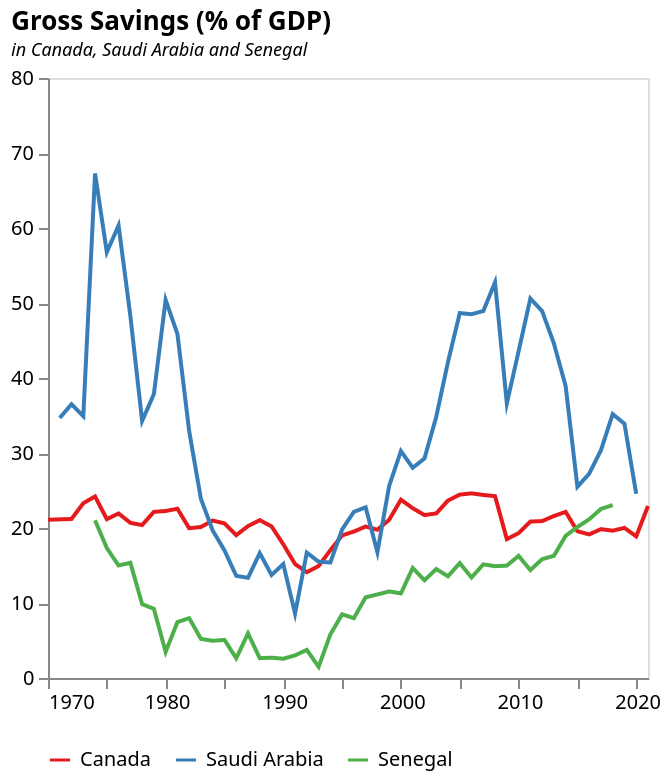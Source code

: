 {
  "$schema": "https://vega.github.io/schema/vega-lite/v5.json",
  "description": "Bar chart with embedded data",
  "title": {
    "text": "Gross Savings (% of GDP)",
    "subtitle": "in Canada, Saudi Arabia and Senegal",
    "subtitleFontStyle": "italic",
    "subtitleFontSize": 9,
    "anchor": "start",
    "color": "black"
  },
  "data": {
    "values": [
      {
        "Country Name": "Canada",
        "Indicator Name": "Gross savings (% of GDP)",
        "Year": "1970",
        "Gross savings (% of GDP)": 21.10273085
      },
      {
        "Country Name": "Canada",
        "Indicator Name": "Gross savings (% of GDP)",
        "Year": "1971",
        "Gross savings (% of GDP)": 21.15135782
      },
      {
        "Country Name": "Canada",
        "Indicator Name": "Gross savings (% of GDP)",
        "Year": "1972",
        "Gross savings (% of GDP)": 21.20652594
      },
      {
        "Country Name": "Canada",
        "Indicator Name": "Gross savings (% of GDP)",
        "Year": "1973",
        "Gross savings (% of GDP)": 23.30275259
      },
      {
        "Country Name": "Canada",
        "Indicator Name": "Gross savings (% of GDP)",
        "Year": "1974",
        "Gross savings (% of GDP)": 24.20514589
      },
      {
        "Country Name": "Canada",
        "Indicator Name": "Gross savings (% of GDP)",
        "Year": "1975",
        "Gross savings (% of GDP)": 21.18136154
      },
      {
        "Country Name": "Canada",
        "Indicator Name": "Gross savings (% of GDP)",
        "Year": "1976",
        "Gross savings (% of GDP)": 21.93687931
      },
      {
        "Country Name": "Canada",
        "Indicator Name": "Gross savings (% of GDP)",
        "Year": "1977",
        "Gross savings (% of GDP)": 20.687403
      },
      {
        "Country Name": "Canada",
        "Indicator Name": "Gross savings (% of GDP)",
        "Year": "1978",
        "Gross savings (% of GDP)": 20.39247923
      },
      {
        "Country Name": "Canada",
        "Indicator Name": "Gross savings (% of GDP)",
        "Year": "1979",
        "Gross savings (% of GDP)": 22.15099231
      },
      {
        "Country Name": "Canada",
        "Indicator Name": "Gross savings (% of GDP)",
        "Year": "1980",
        "Gross savings (% of GDP)": 22.26766568
      },
      {
        "Country Name": "Canada",
        "Indicator Name": "Gross savings (% of GDP)",
        "Year": "1981",
        "Gross savings (% of GDP)": 22.56787418
      },
      {
        "Country Name": "Canada",
        "Indicator Name": "Gross savings (% of GDP)",
        "Year": "1982",
        "Gross savings (% of GDP)": 19.97246332
      },
      {
        "Country Name": "Canada",
        "Indicator Name": "Gross savings (% of GDP)",
        "Year": "1983",
        "Gross savings (% of GDP)": 20.1300743
      },
      {
        "Country Name": "Canada",
        "Indicator Name": "Gross savings (% of GDP)",
        "Year": "1984",
        "Gross savings (% of GDP)": 20.99126374
      },
      {
        "Country Name": "Canada",
        "Indicator Name": "Gross savings (% of GDP)",
        "Year": "1985",
        "Gross savings (% of GDP)": 20.61466726
      },
      {
        "Country Name": "Canada",
        "Indicator Name": "Gross savings (% of GDP)",
        "Year": "1986",
        "Gross savings (% of GDP)": 19.04586143
      },
      {
        "Country Name": "Canada",
        "Indicator Name": "Gross savings (% of GDP)",
        "Year": "1987",
        "Gross savings (% of GDP)": 20.25177182
      },
      {
        "Country Name": "Canada",
        "Indicator Name": "Gross savings (% of GDP)",
        "Year": "1988",
        "Gross savings (% of GDP)": 21.0446828
      },
      {
        "Country Name": "Canada",
        "Indicator Name": "Gross savings (% of GDP)",
        "Year": "1989",
        "Gross savings (% of GDP)": 20.21532395
      },
      {
        "Country Name": "Canada",
        "Indicator Name": "Gross savings (% of GDP)",
        "Year": "1990",
        "Gross savings (% of GDP)": 17.82406242
      },
      {
        "Country Name": "Canada",
        "Indicator Name": "Gross savings (% of GDP)",
        "Year": "1991",
        "Gross savings (% of GDP)": 15.19677807
      },
      {
        "Country Name": "Canada",
        "Indicator Name": "Gross savings (% of GDP)",
        "Year": "1992",
        "Gross savings (% of GDP)": 14.10436831
      },
      {
        "Country Name": "Canada",
        "Indicator Name": "Gross savings (% of GDP)",
        "Year": "1993",
        "Gross savings (% of GDP)": 14.93238077
      },
      {
        "Country Name": "Canada",
        "Indicator Name": "Gross savings (% of GDP)",
        "Year": "1994",
        "Gross savings (% of GDP)": 17.0360145
      },
      {
        "Country Name": "Canada",
        "Indicator Name": "Gross savings (% of GDP)",
        "Year": "1995",
        "Gross savings (% of GDP)": 19.01012577
      },
      {
        "Country Name": "Canada",
        "Indicator Name": "Gross savings (% of GDP)",
        "Year": "1996",
        "Gross savings (% of GDP)": 19.52540072
      },
      {
        "Country Name": "Canada",
        "Indicator Name": "Gross savings (% of GDP)",
        "Year": "1997",
        "Gross savings (% of GDP)": 20.19673402
      },
      {
        "Country Name": "Canada",
        "Indicator Name": "Gross savings (% of GDP)",
        "Year": "1998",
        "Gross savings (% of GDP)": 19.77421428
      },
      {
        "Country Name": "Canada",
        "Indicator Name": "Gross savings (% of GDP)",
        "Year": "1999",
        "Gross savings (% of GDP)": 21.09588678
      },
      {
        "Country Name": "Canada",
        "Indicator Name": "Gross savings (% of GDP)",
        "Year": "2000",
        "Gross savings (% of GDP)": 23.77462807
      },
      {
        "Country Name": "Canada",
        "Indicator Name": "Gross savings (% of GDP)",
        "Year": "2001",
        "Gross savings (% of GDP)": 22.63548905
      },
      {
        "Country Name": "Canada",
        "Indicator Name": "Gross savings (% of GDP)",
        "Year": "2002",
        "Gross savings (% of GDP)": 21.7247372
      },
      {
        "Country Name": "Canada",
        "Indicator Name": "Gross savings (% of GDP)",
        "Year": "2003",
        "Gross savings (% of GDP)": 21.94377715
      },
      {
        "Country Name": "Canada",
        "Indicator Name": "Gross savings (% of GDP)",
        "Year": "2004",
        "Gross savings (% of GDP)": 23.66050407
      },
      {
        "Country Name": "Canada",
        "Indicator Name": "Gross savings (% of GDP)",
        "Year": "2005",
        "Gross savings (% of GDP)": 24.45175414
      },
      {
        "Country Name": "Canada",
        "Indicator Name": "Gross savings (% of GDP)",
        "Year": "2006",
        "Gross savings (% of GDP)": 24.61727708
      },
      {
        "Country Name": "Canada",
        "Indicator Name": "Gross savings (% of GDP)",
        "Year": "2007",
        "Gross savings (% of GDP)": 24.40431956
      },
      {
        "Country Name": "Canada",
        "Indicator Name": "Gross savings (% of GDP)",
        "Year": "2008",
        "Gross savings (% of GDP)": 24.24740931
      },
      {
        "Country Name": "Canada",
        "Indicator Name": "Gross savings (% of GDP)",
        "Year": "2009",
        "Gross savings (% of GDP)": 18.52001347
      },
      {
        "Country Name": "Canada",
        "Indicator Name": "Gross savings (% of GDP)",
        "Year": "2010",
        "Gross savings (% of GDP)": 19.3125301
      },
      {
        "Country Name": "Canada",
        "Indicator Name": "Gross savings (% of GDP)",
        "Year": "2011",
        "Gross savings (% of GDP)": 20.85710941
      },
      {
        "Country Name": "Canada",
        "Indicator Name": "Gross savings (% of GDP)",
        "Year": "2012",
        "Gross savings (% of GDP)": 20.91795123
      },
      {
        "Country Name": "Canada",
        "Indicator Name": "Gross savings (% of GDP)",
        "Year": "2013",
        "Gross savings (% of GDP)": 21.5972984
      },
      {
        "Country Name": "Canada",
        "Indicator Name": "Gross savings (% of GDP)",
        "Year": "2014",
        "Gross savings (% of GDP)": 22.14849389
      },
      {
        "Country Name": "Canada",
        "Indicator Name": "Gross savings (% of GDP)",
        "Year": "2015",
        "Gross savings (% of GDP)": 19.56936363
      },
      {
        "Country Name": "Canada",
        "Indicator Name": "Gross savings (% of GDP)",
        "Year": "2016",
        "Gross savings (% of GDP)": 19.14645457
      },
      {
        "Country Name": "Canada",
        "Indicator Name": "Gross savings (% of GDP)",
        "Year": "2017",
        "Gross savings (% of GDP)": 19.84528099
      },
      {
        "Country Name": "Canada",
        "Indicator Name": "Gross savings (% of GDP)",
        "Year": "2018",
        "Gross savings (% of GDP)": 19.64367359
      },
      {
        "Country Name": "Canada",
        "Indicator Name": "Gross savings (% of GDP)",
        "Year": "2019",
        "Gross savings (% of GDP)": 20.01542161
      },
      {
        "Country Name": "Canada",
        "Indicator Name": "Gross savings (% of GDP)",
        "Year": "2020",
        "Gross savings (% of GDP)": 18.88341052
      },
      {
        "Country Name": "Canada",
        "Indicator Name": "Gross savings (% of GDP)",
        "Year": "2021",
        "Gross savings (% of GDP)": 22.93142738
      },
      {
        "Country Name": "Saudi Arabia",
        "Indicator Name": "Gross savings (% of GDP)",
        "Year": "1971",
        "Gross savings (% of GDP)": 34.68385717
      },
      {
        "Country Name": "Saudi Arabia",
        "Indicator Name": "Gross savings (% of GDP)",
        "Year": "1972",
        "Gross savings (% of GDP)": 36.49825035
      },
      {
        "Country Name": "Saudi Arabia",
        "Indicator Name": "Gross savings (% of GDP)",
        "Year": "1973",
        "Gross savings (% of GDP)": 34.90497959
      },
      {
        "Country Name": "Saudi Arabia",
        "Indicator Name": "Gross savings (% of GDP)",
        "Year": "1974",
        "Gross savings (% of GDP)": 67.27726626
      },
      {
        "Country Name": "Saudi Arabia",
        "Indicator Name": "Gross savings (% of GDP)",
        "Year": "1975",
        "Gross savings (% of GDP)": 56.77732787
      },
      {
        "Country Name": "Saudi Arabia",
        "Indicator Name": "Gross savings (% of GDP)",
        "Year": "1976",
        "Gross savings (% of GDP)": 60.33235937
      },
      {
        "Country Name": "Saudi Arabia",
        "Indicator Name": "Gross savings (% of GDP)",
        "Year": "1977",
        "Gross savings (% of GDP)": 48.27789896
      },
      {
        "Country Name": "Saudi Arabia",
        "Indicator Name": "Gross savings (% of GDP)",
        "Year": "1978",
        "Gross savings (% of GDP)": 34.27582237
      },
      {
        "Country Name": "Saudi Arabia",
        "Indicator Name": "Gross savings (% of GDP)",
        "Year": "1979",
        "Gross savings (% of GDP)": 37.84670288
      },
      {
        "Country Name": "Saudi Arabia",
        "Indicator Name": "Gross savings (% of GDP)",
        "Year": "1980",
        "Gross savings (% of GDP)": 50.41309415
      },
      {
        "Country Name": "Saudi Arabia",
        "Indicator Name": "Gross savings (% of GDP)",
        "Year": "1981",
        "Gross savings (% of GDP)": 45.87320228
      },
      {
        "Country Name": "Saudi Arabia",
        "Indicator Name": "Gross savings (% of GDP)",
        "Year": "1982",
        "Gross savings (% of GDP)": 32.90690151
      },
      {
        "Country Name": "Saudi Arabia",
        "Indicator Name": "Gross savings (% of GDP)",
        "Year": "1983",
        "Gross savings (% of GDP)": 23.87115332
      },
      {
        "Country Name": "Saudi Arabia",
        "Indicator Name": "Gross savings (% of GDP)",
        "Year": "1984",
        "Gross savings (% of GDP)": 19.6712641
      },
      {
        "Country Name": "Saudi Arabia",
        "Indicator Name": "Gross savings (% of GDP)",
        "Year": "1985",
        "Gross savings (% of GDP)": 17.01319977
      },
      {
        "Country Name": "Saudi Arabia",
        "Indicator Name": "Gross savings (% of GDP)",
        "Year": "1986",
        "Gross savings (% of GDP)": 13.62286797
      },
      {
        "Country Name": "Saudi Arabia",
        "Indicator Name": "Gross savings (% of GDP)",
        "Year": "1987",
        "Gross savings (% of GDP)": 13.35777052
      },
      {
        "Country Name": "Saudi Arabia",
        "Indicator Name": "Gross savings (% of GDP)",
        "Year": "1988",
        "Gross savings (% of GDP)": 16.64880074
      },
      {
        "Country Name": "Saudi Arabia",
        "Indicator Name": "Gross savings (% of GDP)",
        "Year": "1989",
        "Gross savings (% of GDP)": 13.73645593
      },
      {
        "Country Name": "Saudi Arabia",
        "Indicator Name": "Gross savings (% of GDP)",
        "Year": "1990",
        "Gross savings (% of GDP)": 15.1923008
      },
      {
        "Country Name": "Saudi Arabia",
        "Indicator Name": "Gross savings (% of GDP)",
        "Year": "1991",
        "Gross savings (% of GDP)": 8.585122247
      },
      {
        "Country Name": "Saudi Arabia",
        "Indicator Name": "Gross savings (% of GDP)",
        "Year": "1992",
        "Gross savings (% of GDP)": 16.71914918
      },
      {
        "Country Name": "Saudi Arabia",
        "Indicator Name": "Gross savings (% of GDP)",
        "Year": "1993",
        "Gross savings (% of GDP)": 15.50817895
      },
      {
        "Country Name": "Saudi Arabia",
        "Indicator Name": "Gross savings (% of GDP)",
        "Year": "1994",
        "Gross savings (% of GDP)": 15.39678877
      },
      {
        "Country Name": "Saudi Arabia",
        "Indicator Name": "Gross savings (% of GDP)",
        "Year": "1995",
        "Gross savings (% of GDP)": 19.8025423
      },
      {
        "Country Name": "Saudi Arabia",
        "Indicator Name": "Gross savings (% of GDP)",
        "Year": "1996",
        "Gross savings (% of GDP)": 22.15460441
      },
      {
        "Country Name": "Saudi Arabia",
        "Indicator Name": "Gross savings (% of GDP)",
        "Year": "1997",
        "Gross savings (% of GDP)": 22.7627294
      },
      {
        "Country Name": "Saudi Arabia",
        "Indicator Name": "Gross savings (% of GDP)",
        "Year": "1998",
        "Gross savings (% of GDP)": 16.76813347
      },
      {
        "Country Name": "Saudi Arabia",
        "Indicator Name": "Gross savings (% of GDP)",
        "Year": "1999",
        "Gross savings (% of GDP)": 25.62125003
      },
      {
        "Country Name": "Saudi Arabia",
        "Indicator Name": "Gross savings (% of GDP)",
        "Year": "2000",
        "Gross savings (% of GDP)": 30.25821128
      },
      {
        "Country Name": "Saudi Arabia",
        "Indicator Name": "Gross savings (% of GDP)",
        "Year": "2001",
        "Gross savings (% of GDP)": 28.02757881
      },
      {
        "Country Name": "Saudi Arabia",
        "Indicator Name": "Gross savings (% of GDP)",
        "Year": "2002",
        "Gross savings (% of GDP)": 29.27031712
      },
      {
        "Country Name": "Saudi Arabia",
        "Indicator Name": "Gross savings (% of GDP)",
        "Year": "2003",
        "Gross savings (% of GDP)": 34.81638225
      },
      {
        "Country Name": "Saudi Arabia",
        "Indicator Name": "Gross savings (% of GDP)",
        "Year": "2004",
        "Gross savings (% of GDP)": 42.13973558
      },
      {
        "Country Name": "Saudi Arabia",
        "Indicator Name": "Gross savings (% of GDP)",
        "Year": "2005",
        "Gross savings (% of GDP)": 48.65310796
      },
      {
        "Country Name": "Saudi Arabia",
        "Indicator Name": "Gross savings (% of GDP)",
        "Year": "2006",
        "Gross savings (% of GDP)": 48.50552786
      },
      {
        "Country Name": "Saudi Arabia",
        "Indicator Name": "Gross savings (% of GDP)",
        "Year": "2007",
        "Gross savings (% of GDP)": 48.92772775
      },
      {
        "Country Name": "Saudi Arabia",
        "Indicator Name": "Gross savings (% of GDP)",
        "Year": "2008",
        "Gross savings (% of GDP)": 52.75226934
      },
      {
        "Country Name": "Saudi Arabia",
        "Indicator Name": "Gross savings (% of GDP)",
        "Year": "2009",
        "Gross savings (% of GDP)": 36.59862149
      },
      {
        "Country Name": "Saudi Arabia",
        "Indicator Name": "Gross savings (% of GDP)",
        "Year": "2010",
        "Gross savings (% of GDP)": 43.56365505
      },
      {
        "Country Name": "Saudi Arabia",
        "Indicator Name": "Gross savings (% of GDP)",
        "Year": "2011",
        "Gross savings (% of GDP)": 50.59068846
      },
      {
        "Country Name": "Saudi Arabia",
        "Indicator Name": "Gross savings (% of GDP)",
        "Year": "2012",
        "Gross savings (% of GDP)": 48.92873536
      },
      {
        "Country Name": "Saudi Arabia",
        "Indicator Name": "Gross savings (% of GDP)",
        "Year": "2013",
        "Gross savings (% of GDP)": 44.6088549
      },
      {
        "Country Name": "Saudi Arabia",
        "Indicator Name": "Gross savings (% of GDP)",
        "Year": "2014",
        "Gross savings (% of GDP)": 38.92448874
      },
      {
        "Country Name": "Saudi Arabia",
        "Indicator Name": "Gross savings (% of GDP)",
        "Year": "2015",
        "Gross savings (% of GDP)": 25.50283714
      },
      {
        "Country Name": "Saudi Arabia",
        "Indicator Name": "Gross savings (% of GDP)",
        "Year": "2016",
        "Gross savings (% of GDP)": 27.23567748
      },
      {
        "Country Name": "Saudi Arabia",
        "Indicator Name": "Gross savings (% of GDP)",
        "Year": "2017",
        "Gross savings (% of GDP)": 30.37145768
      },
      {
        "Country Name": "Saudi Arabia",
        "Indicator Name": "Gross savings (% of GDP)",
        "Year": "2018",
        "Gross savings (% of GDP)": 35.18997986
      },
      {
        "Country Name": "Saudi Arabia",
        "Indicator Name": "Gross savings (% of GDP)",
        "Year": "2019",
        "Gross savings (% of GDP)": 33.89475919
      },
      {
        "Country Name": "Saudi Arabia",
        "Indicator Name": "Gross savings (% of GDP)",
        "Year": "2020",
        "Gross savings (% of GDP)": 24.56037839
      },
      {
        "Country Name": "Senegal",
        "Indicator Name": "Gross savings (% of GDP)",
        "Year": "1974",
        "Gross savings (% of GDP)": 21.02824253
      },
      {
        "Country Name": "Senegal",
        "Indicator Name": "Gross savings (% of GDP)",
        "Year": "1975",
        "Gross savings (% of GDP)": 17.32097813
      },
      {
        "Country Name": "Senegal",
        "Indicator Name": "Gross savings (% of GDP)",
        "Year": "1976",
        "Gross savings (% of GDP)": 15.00643568
      },
      {
        "Country Name": "Senegal",
        "Indicator Name": "Gross savings (% of GDP)",
        "Year": "1977",
        "Gross savings (% of GDP)": 15.36490884
      },
      {
        "Country Name": "Senegal",
        "Indicator Name": "Gross savings (% of GDP)",
        "Year": "1978",
        "Gross savings (% of GDP)": 9.849616886
      },
      {
        "Country Name": "Senegal",
        "Indicator Name": "Gross savings (% of GDP)",
        "Year": "1979",
        "Gross savings (% of GDP)": 9.223271194
      },
      {
        "Country Name": "Senegal",
        "Indicator Name": "Gross savings (% of GDP)",
        "Year": "1980",
        "Gross savings (% of GDP)": 3.484703602
      },
      {
        "Country Name": "Senegal",
        "Indicator Name": "Gross savings (% of GDP)",
        "Year": "1981",
        "Gross savings (% of GDP)": 7.452038866
      },
      {
        "Country Name": "Senegal",
        "Indicator Name": "Gross savings (% of GDP)",
        "Year": "1982",
        "Gross savings (% of GDP)": 7.981479583
      },
      {
        "Country Name": "Senegal",
        "Indicator Name": "Gross savings (% of GDP)",
        "Year": "1983",
        "Gross savings (% of GDP)": 5.212881556
      },
      {
        "Country Name": "Senegal",
        "Indicator Name": "Gross savings (% of GDP)",
        "Year": "1984",
        "Gross savings (% of GDP)": 4.9588861
      },
      {
        "Country Name": "Senegal",
        "Indicator Name": "Gross savings (% of GDP)",
        "Year": "1985",
        "Gross savings (% of GDP)": 5.080017554
      },
      {
        "Country Name": "Senegal",
        "Indicator Name": "Gross savings (% of GDP)",
        "Year": "1986",
        "Gross savings (% of GDP)": 2.630968608
      },
      {
        "Country Name": "Senegal",
        "Indicator Name": "Gross savings (% of GDP)",
        "Year": "1987",
        "Gross savings (% of GDP)": 5.943214384
      },
      {
        "Country Name": "Senegal",
        "Indicator Name": "Gross savings (% of GDP)",
        "Year": "1988",
        "Gross savings (% of GDP)": 2.646399559
      },
      {
        "Country Name": "Senegal",
        "Indicator Name": "Gross savings (% of GDP)",
        "Year": "1989",
        "Gross savings (% of GDP)": 2.706923215
      },
      {
        "Country Name": "Senegal",
        "Indicator Name": "Gross savings (% of GDP)",
        "Year": "1990",
        "Gross savings (% of GDP)": 2.571674859
      },
      {
        "Country Name": "Senegal",
        "Indicator Name": "Gross savings (% of GDP)",
        "Year": "1991",
        "Gross savings (% of GDP)": 3.016926364
      },
      {
        "Country Name": "Senegal",
        "Indicator Name": "Gross savings (% of GDP)",
        "Year": "1992",
        "Gross savings (% of GDP)": 3.74821746
      },
      {
        "Country Name": "Senegal",
        "Indicator Name": "Gross savings (% of GDP)",
        "Year": "1993",
        "Gross savings (% of GDP)": 1.492260442
      },
      {
        "Country Name": "Senegal",
        "Indicator Name": "Gross savings (% of GDP)",
        "Year": "1994",
        "Gross savings (% of GDP)": 5.815936493
      },
      {
        "Country Name": "Senegal",
        "Indicator Name": "Gross savings (% of GDP)",
        "Year": "1995",
        "Gross savings (% of GDP)": 8.491258759
      },
      {
        "Country Name": "Senegal",
        "Indicator Name": "Gross savings (% of GDP)",
        "Year": "1996",
        "Gross savings (% of GDP)": 7.980345318
      },
      {
        "Country Name": "Senegal",
        "Indicator Name": "Gross savings (% of GDP)",
        "Year": "1997",
        "Gross savings (% of GDP)": 10.76193471
      },
      {
        "Country Name": "Senegal",
        "Indicator Name": "Gross savings (% of GDP)",
        "Year": "1998",
        "Gross savings (% of GDP)": 11.13823167
      },
      {
        "Country Name": "Senegal",
        "Indicator Name": "Gross savings (% of GDP)",
        "Year": "1999",
        "Gross savings (% of GDP)": 11.54025288
      },
      {
        "Country Name": "Senegal",
        "Indicator Name": "Gross savings (% of GDP)",
        "Year": "2000",
        "Gross savings (% of GDP)": 11.27739515
      },
      {
        "Country Name": "Senegal",
        "Indicator Name": "Gross savings (% of GDP)",
        "Year": "2001",
        "Gross savings (% of GDP)": 14.67052206
      },
      {
        "Country Name": "Senegal",
        "Indicator Name": "Gross savings (% of GDP)",
        "Year": "2002",
        "Gross savings (% of GDP)": 13.03217307
      },
      {
        "Country Name": "Senegal",
        "Indicator Name": "Gross savings (% of GDP)",
        "Year": "2003",
        "Gross savings (% of GDP)": 14.52874888
      },
      {
        "Country Name": "Senegal",
        "Indicator Name": "Gross savings (% of GDP)",
        "Year": "2004",
        "Gross savings (% of GDP)": 13.56460928
      },
      {
        "Country Name": "Senegal",
        "Indicator Name": "Gross savings (% of GDP)",
        "Year": "2005",
        "Gross savings (% of GDP)": 15.31846417
      },
      {
        "Country Name": "Senegal",
        "Indicator Name": "Gross savings (% of GDP)",
        "Year": "2006",
        "Gross savings (% of GDP)": 13.40037849
      },
      {
        "Country Name": "Senegal",
        "Indicator Name": "Gross savings (% of GDP)",
        "Year": "2007",
        "Gross savings (% of GDP)": 15.15431727
      },
      {
        "Country Name": "Senegal",
        "Indicator Name": "Gross savings (% of GDP)",
        "Year": "2008",
        "Gross savings (% of GDP)": 14.90772893
      },
      {
        "Country Name": "Senegal",
        "Indicator Name": "Gross savings (% of GDP)",
        "Year": "2009",
        "Gross savings (% of GDP)": 14.98363362
      },
      {
        "Country Name": "Senegal",
        "Indicator Name": "Gross savings (% of GDP)",
        "Year": "2010",
        "Gross savings (% of GDP)": 16.28259487
      },
      {
        "Country Name": "Senegal",
        "Indicator Name": "Gross savings (% of GDP)",
        "Year": "2011",
        "Gross savings (% of GDP)": 14.38264462
      },
      {
        "Country Name": "Senegal",
        "Indicator Name": "Gross savings (% of GDP)",
        "Year": "2012",
        "Gross savings (% of GDP)": 15.84553068
      },
      {
        "Country Name": "Senegal",
        "Indicator Name": "Gross savings (% of GDP)",
        "Year": "2013",
        "Gross savings (% of GDP)": 16.28849893
      },
      {
        "Country Name": "Senegal",
        "Indicator Name": "Gross savings (% of GDP)",
        "Year": "2014",
        "Gross savings (% of GDP)": 18.95045331
      },
      {
        "Country Name": "Senegal",
        "Indicator Name": "Gross savings (% of GDP)",
        "Year": "2015",
        "Gross savings (% of GDP)": 20.14248361
      },
      {
        "Country Name": "Senegal",
        "Indicator Name": "Gross savings (% of GDP)",
        "Year": "2016",
        "Gross savings (% of GDP)": 21.15496587
      },
      {
        "Country Name": "Senegal",
        "Indicator Name": "Gross savings (% of GDP)",
        "Year": "2017",
        "Gross savings (% of GDP)": 22.54339558
      },
      {
        "Country Name": "Senegal",
        "Indicator Name": "Gross savings (% of GDP)",
        "Year": "2018",
        "Gross savings (% of GDP)": 23.06032511
      }
    ]
  },
  "height": 300,
  "width": 300,
  "mark": {
    "type": "line",
    "point": false
  },
  "encoding": {
    "x": {
      "field": "Year",
      "type": "temporal",
      "title": null,
      "axis": {
        "grid": false
      }
    },
    "y": {
      "field": "Gross savings (% of GDP)",
      "type": "quantitative",
      "title": null,
      "axis": {
        "grid": false
      },
      "scale": {
        "domain": [
          0,
          80
        ]
      }
    },
    "color": {
      "field": "Country Name",
      "type": "nominal",
      "scale": {
        "scheme": "set1"
      },
      "title": null,
      "legend": {
        "orient": "bottom"
      }
    }
  }
}